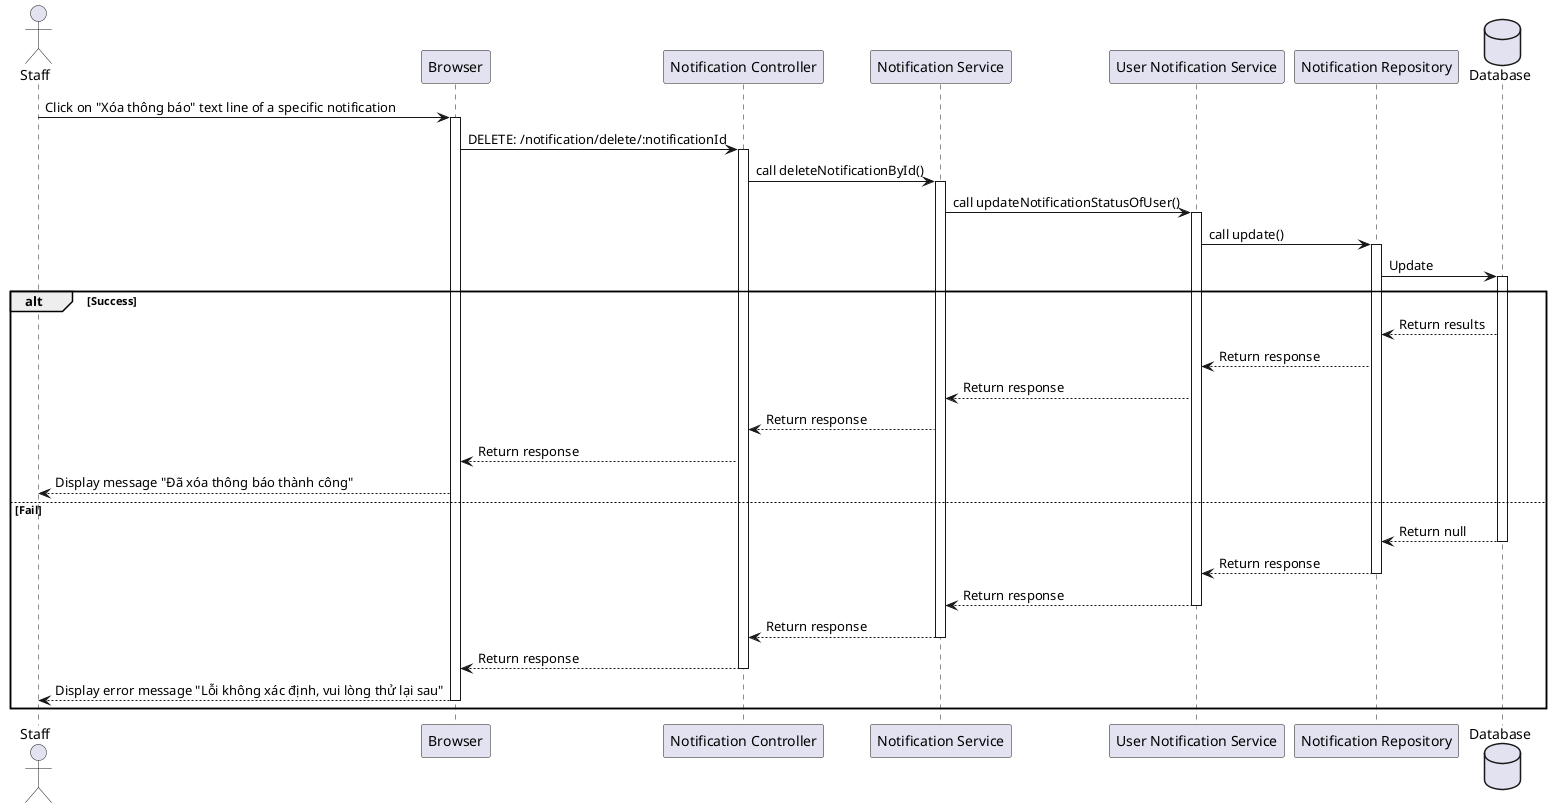 @startuml

actor Staff as user
participant Browser as a
participant "Notification Controller" as b
participant "Notification Service" as c
participant "User Notification Service" as d
participant "Notification Repository" as e
database Database as f

user -> a++: Click on "Xóa thông báo" text line of a specific notification
a -> b++: DELETE: /notification/delete/:notificationId
b -> c++: call deleteNotificationById()
c -> d++: call updateNotificationStatusOfUser()
d -> e++: call update()
e -> f++: Update
alt Success
    f --> e: Return results
    e --> d: Return response
    d --> c: Return response
    c --> b: Return response
    b --> a: Return response
    a --> user: Display message "Đã xóa thông báo thành công"
else Fail
    f --> e--: Return null
    e --> d--: Return response
    d --> c--: Return response
    c --> b--: Return response
    b --> a--: Return response
    a --> user--: Display error message "Lỗi không xác định, vui lòng thử lại sau"
end
@enduml